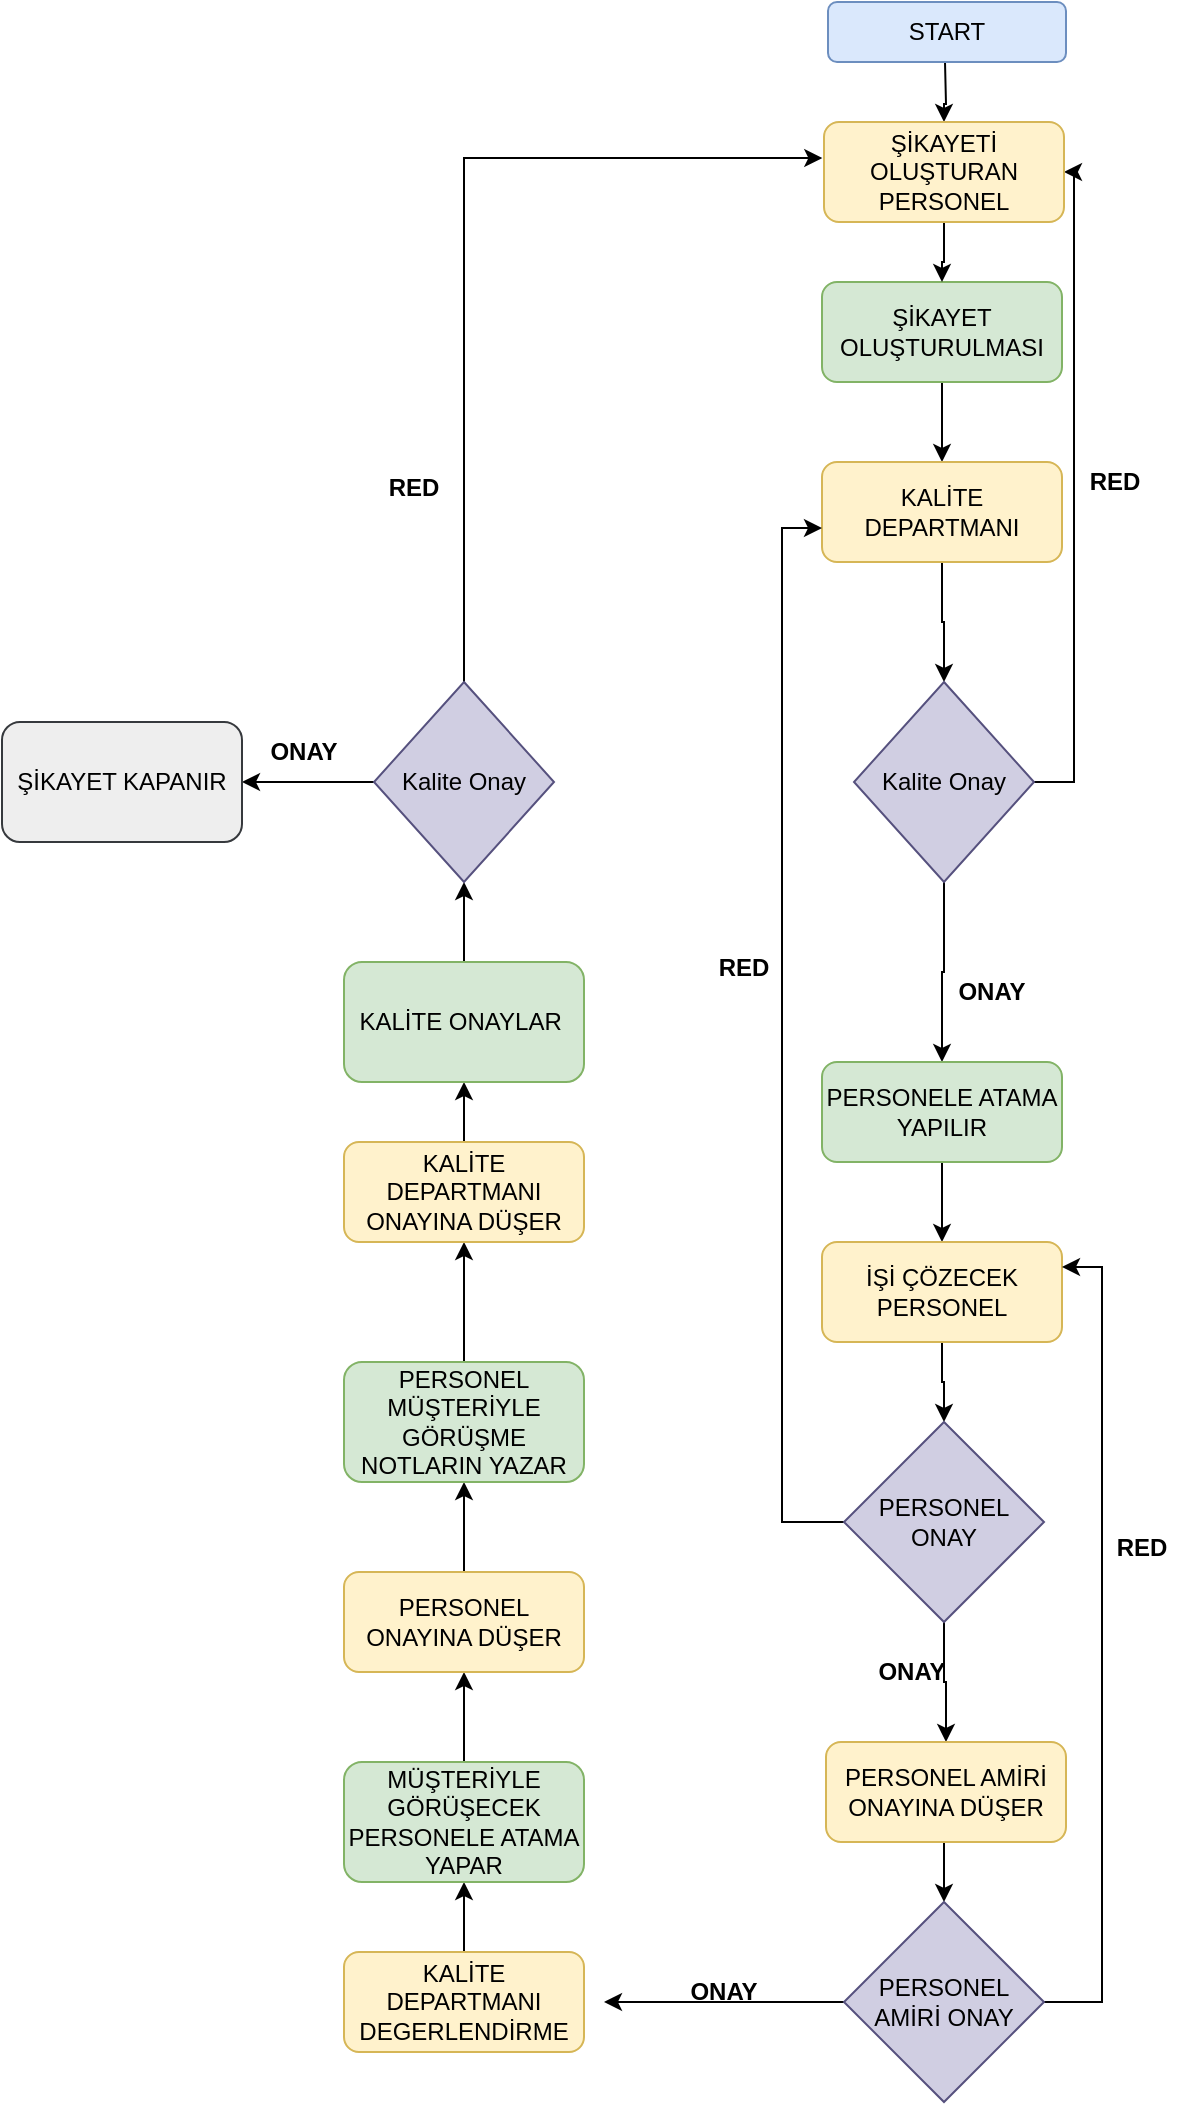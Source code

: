 <mxfile version="14.6.10" type="github">
  <diagram id="C5RBs43oDa-KdzZeNtuy" name="Page-1">
    <mxGraphModel dx="358" dy="662" grid="1" gridSize="10" guides="1" tooltips="1" connect="1" arrows="1" fold="1" page="1" pageScale="1" pageWidth="827" pageHeight="1169" math="0" shadow="0">
      <root>
        <mxCell id="WIyWlLk6GJQsqaUBKTNV-0" />
        <mxCell id="WIyWlLk6GJQsqaUBKTNV-1" parent="WIyWlLk6GJQsqaUBKTNV-0" />
        <mxCell id="AcKMxwsW4eE3oVSHeb8z-140" style="edgeStyle=orthogonalEdgeStyle;rounded=0;orthogonalLoop=1;jettySize=auto;html=1;" edge="1" parent="WIyWlLk6GJQsqaUBKTNV-1" target="AcKMxwsW4eE3oVSHeb8z-139">
          <mxGeometry relative="1" as="geometry">
            <mxPoint x="1441.5" y="90" as="sourcePoint" />
          </mxGeometry>
        </mxCell>
        <mxCell id="AcKMxwsW4eE3oVSHeb8z-129" value="START" style="rounded=1;whiteSpace=wrap;html=1;fillColor=#dae8fc;strokeColor=#6c8ebf;" vertex="1" parent="WIyWlLk6GJQsqaUBKTNV-1">
          <mxGeometry x="1383" y="60" width="119" height="30" as="geometry" />
        </mxCell>
        <mxCell id="AcKMxwsW4eE3oVSHeb8z-133" style="edgeStyle=orthogonalEdgeStyle;rounded=0;orthogonalLoop=1;jettySize=auto;html=1;" edge="1" parent="WIyWlLk6GJQsqaUBKTNV-1" source="AcKMxwsW4eE3oVSHeb8z-130" target="AcKMxwsW4eE3oVSHeb8z-132">
          <mxGeometry relative="1" as="geometry" />
        </mxCell>
        <mxCell id="AcKMxwsW4eE3oVSHeb8z-130" value="ŞİKAYET OLUŞTURULMASI" style="rounded=1;whiteSpace=wrap;html=1;fillColor=#d5e8d4;strokeColor=#82b366;" vertex="1" parent="WIyWlLk6GJQsqaUBKTNV-1">
          <mxGeometry x="1380" y="200" width="120" height="50" as="geometry" />
        </mxCell>
        <mxCell id="AcKMxwsW4eE3oVSHeb8z-135" style="edgeStyle=orthogonalEdgeStyle;rounded=0;orthogonalLoop=1;jettySize=auto;html=1;entryX=0.5;entryY=0;entryDx=0;entryDy=0;" edge="1" parent="WIyWlLk6GJQsqaUBKTNV-1" source="AcKMxwsW4eE3oVSHeb8z-132" target="AcKMxwsW4eE3oVSHeb8z-134">
          <mxGeometry relative="1" as="geometry" />
        </mxCell>
        <mxCell id="AcKMxwsW4eE3oVSHeb8z-132" value="KALİTE DEPARTMANI" style="rounded=1;whiteSpace=wrap;html=1;fillColor=#fff2cc;strokeColor=#d6b656;" vertex="1" parent="WIyWlLk6GJQsqaUBKTNV-1">
          <mxGeometry x="1380" y="290" width="120" height="50" as="geometry" />
        </mxCell>
        <mxCell id="AcKMxwsW4eE3oVSHeb8z-147" style="edgeStyle=orthogonalEdgeStyle;rounded=0;orthogonalLoop=1;jettySize=auto;html=1;entryX=0.5;entryY=0;entryDx=0;entryDy=0;" edge="1" parent="WIyWlLk6GJQsqaUBKTNV-1" source="AcKMxwsW4eE3oVSHeb8z-134" target="AcKMxwsW4eE3oVSHeb8z-146">
          <mxGeometry relative="1" as="geometry">
            <mxPoint x="1440.0" y="580" as="targetPoint" />
          </mxGeometry>
        </mxCell>
        <mxCell id="AcKMxwsW4eE3oVSHeb8z-172" style="edgeStyle=orthogonalEdgeStyle;rounded=0;orthogonalLoop=1;jettySize=auto;html=1;exitX=1;exitY=0.5;exitDx=0;exitDy=0;entryX=1;entryY=0.5;entryDx=0;entryDy=0;" edge="1" parent="WIyWlLk6GJQsqaUBKTNV-1" source="AcKMxwsW4eE3oVSHeb8z-134" target="AcKMxwsW4eE3oVSHeb8z-139">
          <mxGeometry relative="1" as="geometry" />
        </mxCell>
        <mxCell id="AcKMxwsW4eE3oVSHeb8z-134" value="Kalite Onay" style="rhombus;whiteSpace=wrap;html=1;fillColor=#d0cee2;strokeColor=#56517e;" vertex="1" parent="WIyWlLk6GJQsqaUBKTNV-1">
          <mxGeometry x="1396" y="400" width="90" height="100" as="geometry" />
        </mxCell>
        <mxCell id="AcKMxwsW4eE3oVSHeb8z-138" value="RED" style="text;html=1;strokeColor=none;fillColor=none;align=center;verticalAlign=middle;whiteSpace=wrap;rounded=0;fontStyle=1" vertex="1" parent="WIyWlLk6GJQsqaUBKTNV-1">
          <mxGeometry x="1510" y="290" width="33" height="20" as="geometry" />
        </mxCell>
        <mxCell id="AcKMxwsW4eE3oVSHeb8z-141" style="edgeStyle=orthogonalEdgeStyle;rounded=0;orthogonalLoop=1;jettySize=auto;html=1;" edge="1" parent="WIyWlLk6GJQsqaUBKTNV-1" source="AcKMxwsW4eE3oVSHeb8z-139" target="AcKMxwsW4eE3oVSHeb8z-130">
          <mxGeometry relative="1" as="geometry" />
        </mxCell>
        <mxCell id="AcKMxwsW4eE3oVSHeb8z-139" value="ŞİKAYETİ OLUŞTURAN PERSONEL" style="rounded=1;whiteSpace=wrap;html=1;fillColor=#fff2cc;strokeColor=#d6b656;" vertex="1" parent="WIyWlLk6GJQsqaUBKTNV-1">
          <mxGeometry x="1381" y="120" width="120" height="50" as="geometry" />
        </mxCell>
        <mxCell id="AcKMxwsW4eE3oVSHeb8z-150" style="edgeStyle=orthogonalEdgeStyle;rounded=0;orthogonalLoop=1;jettySize=auto;html=1;entryX=0.5;entryY=0;entryDx=0;entryDy=0;" edge="1" parent="WIyWlLk6GJQsqaUBKTNV-1" source="AcKMxwsW4eE3oVSHeb8z-146" target="AcKMxwsW4eE3oVSHeb8z-149">
          <mxGeometry relative="1" as="geometry" />
        </mxCell>
        <mxCell id="AcKMxwsW4eE3oVSHeb8z-146" value="PERSONELE ATAMA YAPILIR" style="rounded=1;whiteSpace=wrap;html=1;fillColor=#d5e8d4;strokeColor=#82b366;" vertex="1" parent="WIyWlLk6GJQsqaUBKTNV-1">
          <mxGeometry x="1380" y="590" width="120" height="50" as="geometry" />
        </mxCell>
        <mxCell id="AcKMxwsW4eE3oVSHeb8z-153" style="edgeStyle=orthogonalEdgeStyle;rounded=0;orthogonalLoop=1;jettySize=auto;html=1;entryX=0.5;entryY=0;entryDx=0;entryDy=0;" edge="1" parent="WIyWlLk6GJQsqaUBKTNV-1" source="AcKMxwsW4eE3oVSHeb8z-149" target="AcKMxwsW4eE3oVSHeb8z-152">
          <mxGeometry relative="1" as="geometry" />
        </mxCell>
        <mxCell id="AcKMxwsW4eE3oVSHeb8z-149" value="İŞİ ÇÖZECEK PERSONEL" style="rounded=1;whiteSpace=wrap;html=1;fillColor=#fff2cc;strokeColor=#d6b656;" vertex="1" parent="WIyWlLk6GJQsqaUBKTNV-1">
          <mxGeometry x="1380" y="680" width="120" height="50" as="geometry" />
        </mxCell>
        <mxCell id="AcKMxwsW4eE3oVSHeb8z-166" style="edgeStyle=orthogonalEdgeStyle;rounded=0;orthogonalLoop=1;jettySize=auto;html=1;exitX=0.5;exitY=1;exitDx=0;exitDy=0;entryX=0.5;entryY=0;entryDx=0;entryDy=0;" edge="1" parent="WIyWlLk6GJQsqaUBKTNV-1" source="AcKMxwsW4eE3oVSHeb8z-152" target="AcKMxwsW4eE3oVSHeb8z-165">
          <mxGeometry relative="1" as="geometry" />
        </mxCell>
        <mxCell id="AcKMxwsW4eE3oVSHeb8z-173" style="edgeStyle=orthogonalEdgeStyle;rounded=0;orthogonalLoop=1;jettySize=auto;html=1;" edge="1" parent="WIyWlLk6GJQsqaUBKTNV-1" source="AcKMxwsW4eE3oVSHeb8z-152" target="AcKMxwsW4eE3oVSHeb8z-132">
          <mxGeometry relative="1" as="geometry">
            <mxPoint x="1341" y="380" as="targetPoint" />
            <Array as="points">
              <mxPoint x="1360" y="820" />
              <mxPoint x="1360" y="323" />
            </Array>
          </mxGeometry>
        </mxCell>
        <mxCell id="AcKMxwsW4eE3oVSHeb8z-152" value="PERSONEL ONAY" style="rhombus;whiteSpace=wrap;html=1;fillColor=#d0cee2;strokeColor=#56517e;" vertex="1" parent="WIyWlLk6GJQsqaUBKTNV-1">
          <mxGeometry x="1391" y="770" width="100" height="100" as="geometry" />
        </mxCell>
        <mxCell id="AcKMxwsW4eE3oVSHeb8z-156" value="RED" style="text;html=1;strokeColor=none;fillColor=none;align=center;verticalAlign=middle;whiteSpace=wrap;rounded=0;fontStyle=1" vertex="1" parent="WIyWlLk6GJQsqaUBKTNV-1">
          <mxGeometry x="1321" y="540" width="40" height="5" as="geometry" />
        </mxCell>
        <mxCell id="AcKMxwsW4eE3oVSHeb8z-157" value="ONAY" style="text;html=1;strokeColor=none;fillColor=none;align=center;verticalAlign=middle;whiteSpace=wrap;rounded=0;fontStyle=1" vertex="1" parent="WIyWlLk6GJQsqaUBKTNV-1">
          <mxGeometry x="1445" y="550" width="40" height="10" as="geometry" />
        </mxCell>
        <mxCell id="AcKMxwsW4eE3oVSHeb8z-162" value="ONAY" style="text;html=1;strokeColor=none;fillColor=none;align=center;verticalAlign=middle;whiteSpace=wrap;rounded=0;fontStyle=1" vertex="1" parent="WIyWlLk6GJQsqaUBKTNV-1">
          <mxGeometry x="1405" y="890" width="40" height="10" as="geometry" />
        </mxCell>
        <mxCell id="AcKMxwsW4eE3oVSHeb8z-171" style="edgeStyle=orthogonalEdgeStyle;rounded=0;orthogonalLoop=1;jettySize=auto;html=1;exitX=0.5;exitY=1;exitDx=0;exitDy=0;entryX=0.5;entryY=0;entryDx=0;entryDy=0;" edge="1" parent="WIyWlLk6GJQsqaUBKTNV-1" source="AcKMxwsW4eE3oVSHeb8z-165" target="AcKMxwsW4eE3oVSHeb8z-168">
          <mxGeometry relative="1" as="geometry" />
        </mxCell>
        <mxCell id="AcKMxwsW4eE3oVSHeb8z-165" value="PERSONEL AMİRİ ONAYINA DÜŞER" style="rounded=1;whiteSpace=wrap;html=1;fillColor=#fff2cc;strokeColor=#d6b656;" vertex="1" parent="WIyWlLk6GJQsqaUBKTNV-1">
          <mxGeometry x="1382" y="930" width="120" height="50" as="geometry" />
        </mxCell>
        <mxCell id="AcKMxwsW4eE3oVSHeb8z-167" style="edgeStyle=orthogonalEdgeStyle;rounded=0;orthogonalLoop=1;jettySize=auto;html=1;entryX=1;entryY=0.25;entryDx=0;entryDy=0;" edge="1" parent="WIyWlLk6GJQsqaUBKTNV-1" source="AcKMxwsW4eE3oVSHeb8z-168" target="AcKMxwsW4eE3oVSHeb8z-149">
          <mxGeometry relative="1" as="geometry">
            <mxPoint x="1571" y="1057.5" as="targetPoint" />
            <Array as="points">
              <mxPoint x="1520" y="1060" />
              <mxPoint x="1520" y="693" />
            </Array>
          </mxGeometry>
        </mxCell>
        <mxCell id="AcKMxwsW4eE3oVSHeb8z-176" style="edgeStyle=orthogonalEdgeStyle;rounded=0;orthogonalLoop=1;jettySize=auto;html=1;" edge="1" parent="WIyWlLk6GJQsqaUBKTNV-1" source="AcKMxwsW4eE3oVSHeb8z-168">
          <mxGeometry relative="1" as="geometry">
            <mxPoint x="1271" y="1060" as="targetPoint" />
          </mxGeometry>
        </mxCell>
        <mxCell id="AcKMxwsW4eE3oVSHeb8z-168" value="PERSONEL AMİRİ ONAY" style="rhombus;whiteSpace=wrap;html=1;fillColor=#d0cee2;strokeColor=#56517e;" vertex="1" parent="WIyWlLk6GJQsqaUBKTNV-1">
          <mxGeometry x="1391" y="1010" width="100" height="100" as="geometry" />
        </mxCell>
        <mxCell id="AcKMxwsW4eE3oVSHeb8z-170" value="RED" style="text;html=1;strokeColor=none;fillColor=none;align=center;verticalAlign=middle;whiteSpace=wrap;rounded=0;fontStyle=1" vertex="1" parent="WIyWlLk6GJQsqaUBKTNV-1">
          <mxGeometry x="1520" y="830" width="40" height="5" as="geometry" />
        </mxCell>
        <mxCell id="AcKMxwsW4eE3oVSHeb8z-180" style="edgeStyle=orthogonalEdgeStyle;rounded=0;orthogonalLoop=1;jettySize=auto;html=1;entryX=0.5;entryY=1;entryDx=0;entryDy=0;" edge="1" parent="WIyWlLk6GJQsqaUBKTNV-1" source="AcKMxwsW4eE3oVSHeb8z-175" target="AcKMxwsW4eE3oVSHeb8z-179">
          <mxGeometry relative="1" as="geometry" />
        </mxCell>
        <mxCell id="AcKMxwsW4eE3oVSHeb8z-175" value="KALİTE DEPARTMANI DEGERLENDİRME" style="rounded=1;whiteSpace=wrap;html=1;fillColor=#fff2cc;strokeColor=#d6b656;" vertex="1" parent="WIyWlLk6GJQsqaUBKTNV-1">
          <mxGeometry x="1141" y="1035" width="120" height="50" as="geometry" />
        </mxCell>
        <mxCell id="AcKMxwsW4eE3oVSHeb8z-177" value="ONAY" style="text;html=1;strokeColor=none;fillColor=none;align=center;verticalAlign=middle;whiteSpace=wrap;rounded=0;fontStyle=1" vertex="1" parent="WIyWlLk6GJQsqaUBKTNV-1">
          <mxGeometry x="1311" y="1050" width="40" height="10" as="geometry" />
        </mxCell>
        <mxCell id="AcKMxwsW4eE3oVSHeb8z-182" style="edgeStyle=orthogonalEdgeStyle;rounded=0;orthogonalLoop=1;jettySize=auto;html=1;entryX=0.5;entryY=1;entryDx=0;entryDy=0;" edge="1" parent="WIyWlLk6GJQsqaUBKTNV-1" source="AcKMxwsW4eE3oVSHeb8z-179" target="AcKMxwsW4eE3oVSHeb8z-181">
          <mxGeometry relative="1" as="geometry" />
        </mxCell>
        <mxCell id="AcKMxwsW4eE3oVSHeb8z-179" value="MÜŞTERİYLE GÖRÜŞECEK PERSONELE ATAMA YAPAR" style="rounded=1;whiteSpace=wrap;html=1;fillColor=#d5e8d4;strokeColor=#82b366;" vertex="1" parent="WIyWlLk6GJQsqaUBKTNV-1">
          <mxGeometry x="1141" y="940" width="120" height="60" as="geometry" />
        </mxCell>
        <mxCell id="AcKMxwsW4eE3oVSHeb8z-184" style="edgeStyle=orthogonalEdgeStyle;rounded=0;orthogonalLoop=1;jettySize=auto;html=1;entryX=0.5;entryY=1;entryDx=0;entryDy=0;" edge="1" parent="WIyWlLk6GJQsqaUBKTNV-1" source="AcKMxwsW4eE3oVSHeb8z-181" target="AcKMxwsW4eE3oVSHeb8z-183">
          <mxGeometry relative="1" as="geometry" />
        </mxCell>
        <mxCell id="AcKMxwsW4eE3oVSHeb8z-181" value="PERSONEL ONAYINA DÜŞER" style="rounded=1;whiteSpace=wrap;html=1;fillColor=#fff2cc;strokeColor=#d6b656;" vertex="1" parent="WIyWlLk6GJQsqaUBKTNV-1">
          <mxGeometry x="1141" y="845" width="120" height="50" as="geometry" />
        </mxCell>
        <mxCell id="AcKMxwsW4eE3oVSHeb8z-186" style="edgeStyle=orthogonalEdgeStyle;rounded=0;orthogonalLoop=1;jettySize=auto;html=1;" edge="1" parent="WIyWlLk6GJQsqaUBKTNV-1" source="AcKMxwsW4eE3oVSHeb8z-183" target="AcKMxwsW4eE3oVSHeb8z-185">
          <mxGeometry relative="1" as="geometry" />
        </mxCell>
        <mxCell id="AcKMxwsW4eE3oVSHeb8z-183" value="PERSONEL MÜŞTERİYLE GÖRÜŞME NOTLARIN YAZAR" style="rounded=1;whiteSpace=wrap;html=1;fillColor=#d5e8d4;strokeColor=#82b366;" vertex="1" parent="WIyWlLk6GJQsqaUBKTNV-1">
          <mxGeometry x="1141" y="740" width="120" height="60" as="geometry" />
        </mxCell>
        <mxCell id="AcKMxwsW4eE3oVSHeb8z-188" style="edgeStyle=orthogonalEdgeStyle;rounded=0;orthogonalLoop=1;jettySize=auto;html=1;" edge="1" parent="WIyWlLk6GJQsqaUBKTNV-1" source="AcKMxwsW4eE3oVSHeb8z-185" target="AcKMxwsW4eE3oVSHeb8z-187">
          <mxGeometry relative="1" as="geometry" />
        </mxCell>
        <mxCell id="AcKMxwsW4eE3oVSHeb8z-185" value="KALİTE DEPARTMANI ONAYINA DÜŞER" style="rounded=1;whiteSpace=wrap;html=1;fillColor=#fff2cc;strokeColor=#d6b656;" vertex="1" parent="WIyWlLk6GJQsqaUBKTNV-1">
          <mxGeometry x="1141" y="630" width="120" height="50" as="geometry" />
        </mxCell>
        <mxCell id="AcKMxwsW4eE3oVSHeb8z-190" style="edgeStyle=orthogonalEdgeStyle;rounded=0;orthogonalLoop=1;jettySize=auto;html=1;" edge="1" parent="WIyWlLk6GJQsqaUBKTNV-1" source="AcKMxwsW4eE3oVSHeb8z-187">
          <mxGeometry relative="1" as="geometry">
            <mxPoint x="1201" y="500" as="targetPoint" />
          </mxGeometry>
        </mxCell>
        <mxCell id="AcKMxwsW4eE3oVSHeb8z-187" value="KALİTE ONAYLAR&amp;nbsp;" style="rounded=1;whiteSpace=wrap;html=1;fillColor=#d5e8d4;strokeColor=#82b366;" vertex="1" parent="WIyWlLk6GJQsqaUBKTNV-1">
          <mxGeometry x="1141" y="540" width="120" height="60" as="geometry" />
        </mxCell>
        <mxCell id="AcKMxwsW4eE3oVSHeb8z-192" style="edgeStyle=orthogonalEdgeStyle;rounded=0;orthogonalLoop=1;jettySize=auto;html=1;entryX=-0.007;entryY=0.36;entryDx=0;entryDy=0;entryPerimeter=0;" edge="1" parent="WIyWlLk6GJQsqaUBKTNV-1" source="AcKMxwsW4eE3oVSHeb8z-191" target="AcKMxwsW4eE3oVSHeb8z-139">
          <mxGeometry relative="1" as="geometry">
            <Array as="points">
              <mxPoint x="1201" y="138" />
            </Array>
          </mxGeometry>
        </mxCell>
        <mxCell id="AcKMxwsW4eE3oVSHeb8z-195" style="edgeStyle=orthogonalEdgeStyle;rounded=0;orthogonalLoop=1;jettySize=auto;html=1;exitX=0;exitY=0.5;exitDx=0;exitDy=0;entryX=1;entryY=0.5;entryDx=0;entryDy=0;" edge="1" parent="WIyWlLk6GJQsqaUBKTNV-1" source="AcKMxwsW4eE3oVSHeb8z-191" target="AcKMxwsW4eE3oVSHeb8z-197">
          <mxGeometry relative="1" as="geometry">
            <mxPoint x="1100" y="389.667" as="targetPoint" />
          </mxGeometry>
        </mxCell>
        <mxCell id="AcKMxwsW4eE3oVSHeb8z-191" value="Kalite Onay" style="rhombus;whiteSpace=wrap;html=1;fillColor=#d0cee2;strokeColor=#56517e;" vertex="1" parent="WIyWlLk6GJQsqaUBKTNV-1">
          <mxGeometry x="1156" y="400" width="90" height="100" as="geometry" />
        </mxCell>
        <mxCell id="AcKMxwsW4eE3oVSHeb8z-193" value="RED" style="text;html=1;strokeColor=none;fillColor=none;align=center;verticalAlign=middle;whiteSpace=wrap;rounded=0;fontStyle=1" vertex="1" parent="WIyWlLk6GJQsqaUBKTNV-1">
          <mxGeometry x="1156" y="300" width="40" height="5" as="geometry" />
        </mxCell>
        <mxCell id="AcKMxwsW4eE3oVSHeb8z-196" value="ONAY" style="text;html=1;strokeColor=none;fillColor=none;align=center;verticalAlign=middle;whiteSpace=wrap;rounded=0;fontStyle=1" vertex="1" parent="WIyWlLk6GJQsqaUBKTNV-1">
          <mxGeometry x="1101" y="430" width="40" height="10" as="geometry" />
        </mxCell>
        <mxCell id="AcKMxwsW4eE3oVSHeb8z-197" value="ŞİKAYET KAPANIR" style="rounded=1;whiteSpace=wrap;html=1;fillColor=#eeeeee;strokeColor=#36393d;" vertex="1" parent="WIyWlLk6GJQsqaUBKTNV-1">
          <mxGeometry x="970" y="420" width="120" height="60" as="geometry" />
        </mxCell>
      </root>
    </mxGraphModel>
  </diagram>
</mxfile>
